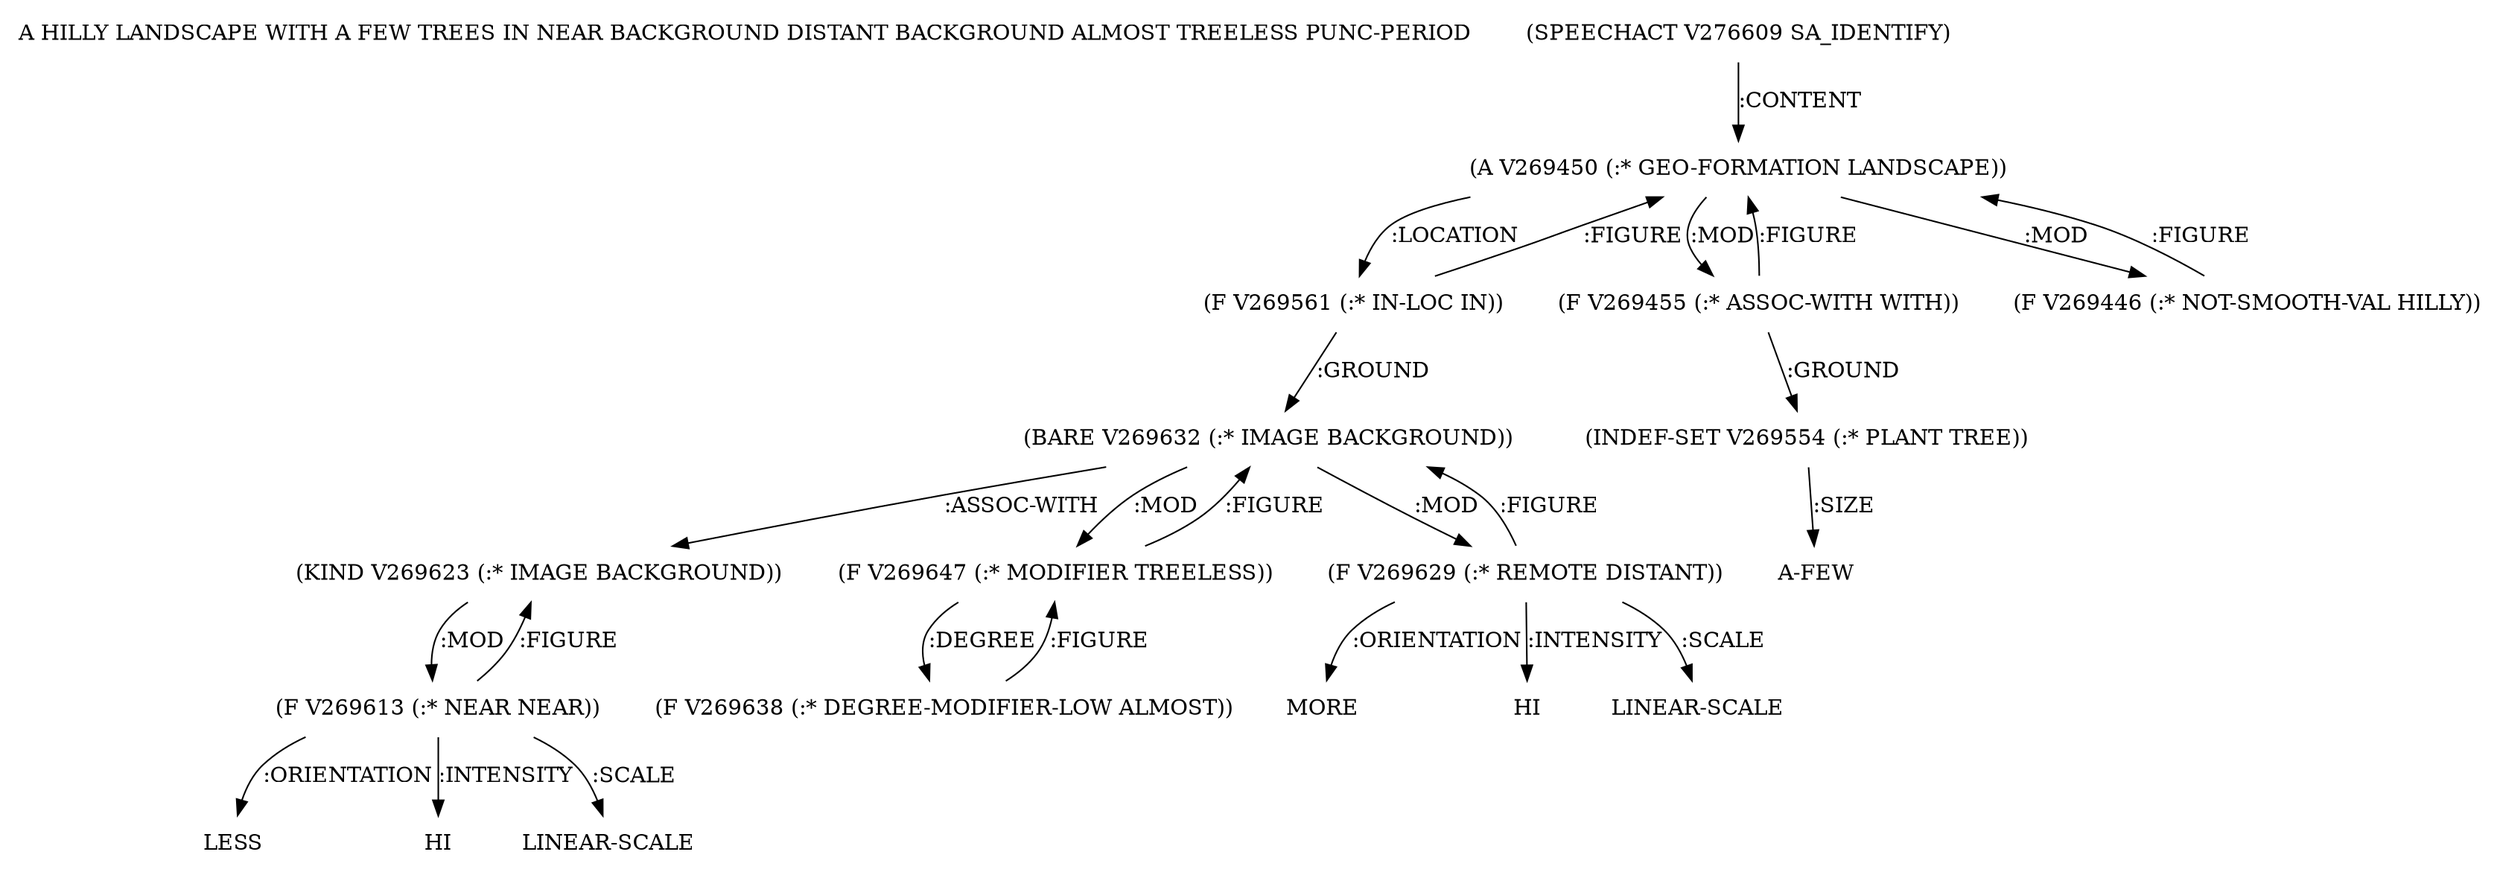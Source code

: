 digraph Terms {
  node [shape=none]
  "A HILLY LANDSCAPE WITH A FEW TREES IN NEAR BACKGROUND DISTANT BACKGROUND ALMOST TREELESS PUNC-PERIOD"
  "V276609" [label="(SPEECHACT V276609 SA_IDENTIFY)"]
  "V276609" -> "V269450" [label=":CONTENT"]
  "V269450" [label="(A V269450 (:* GEO-FORMATION LANDSCAPE))"]
  "V269450" -> "V269561" [label=":LOCATION"]
  "V269450" -> "V269455" [label=":MOD"]
  "V269450" -> "V269446" [label=":MOD"]
  "V269446" [label="(F V269446 (:* NOT-SMOOTH-VAL HILLY))"]
  "V269446" -> "V269450" [label=":FIGURE"]
  "V269455" [label="(F V269455 (:* ASSOC-WITH WITH))"]
  "V269455" -> "V269554" [label=":GROUND"]
  "V269455" -> "V269450" [label=":FIGURE"]
  "V269554" [label="(INDEF-SET V269554 (:* PLANT TREE))"]
  "V269554" -> "NT278288" [label=":SIZE"]
  "NT278288" [label="A-FEW"]
  "V269561" [label="(F V269561 (:* IN-LOC IN))"]
  "V269561" -> "V269632" [label=":GROUND"]
  "V269561" -> "V269450" [label=":FIGURE"]
  "V269632" [label="(BARE V269632 (:* IMAGE BACKGROUND))"]
  "V269632" -> "V269623" [label=":ASSOC-WITH"]
  "V269632" -> "V269647" [label=":MOD"]
  "V269632" -> "V269629" [label=":MOD"]
  "V269623" [label="(KIND V269623 (:* IMAGE BACKGROUND))"]
  "V269623" -> "V269613" [label=":MOD"]
  "V269613" [label="(F V269613 (:* NEAR NEAR))"]
  "V269613" -> "NT278289" [label=":ORIENTATION"]
  "NT278289" [label="LESS"]
  "V269613" -> "NT278290" [label=":INTENSITY"]
  "NT278290" [label="HI"]
  "V269613" -> "V269623" [label=":FIGURE"]
  "V269613" -> "NT278291" [label=":SCALE"]
  "NT278291" [label="LINEAR-SCALE"]
  "V269629" [label="(F V269629 (:* REMOTE DISTANT))"]
  "V269629" -> "NT278292" [label=":ORIENTATION"]
  "NT278292" [label="MORE"]
  "V269629" -> "NT278293" [label=":INTENSITY"]
  "NT278293" [label="HI"]
  "V269629" -> "V269632" [label=":FIGURE"]
  "V269629" -> "NT278294" [label=":SCALE"]
  "NT278294" [label="LINEAR-SCALE"]
  "V269647" [label="(F V269647 (:* MODIFIER TREELESS))"]
  "V269647" -> "V269632" [label=":FIGURE"]
  "V269647" -> "V269638" [label=":DEGREE"]
  "V269638" [label="(F V269638 (:* DEGREE-MODIFIER-LOW ALMOST))"]
  "V269638" -> "V269647" [label=":FIGURE"]
}
